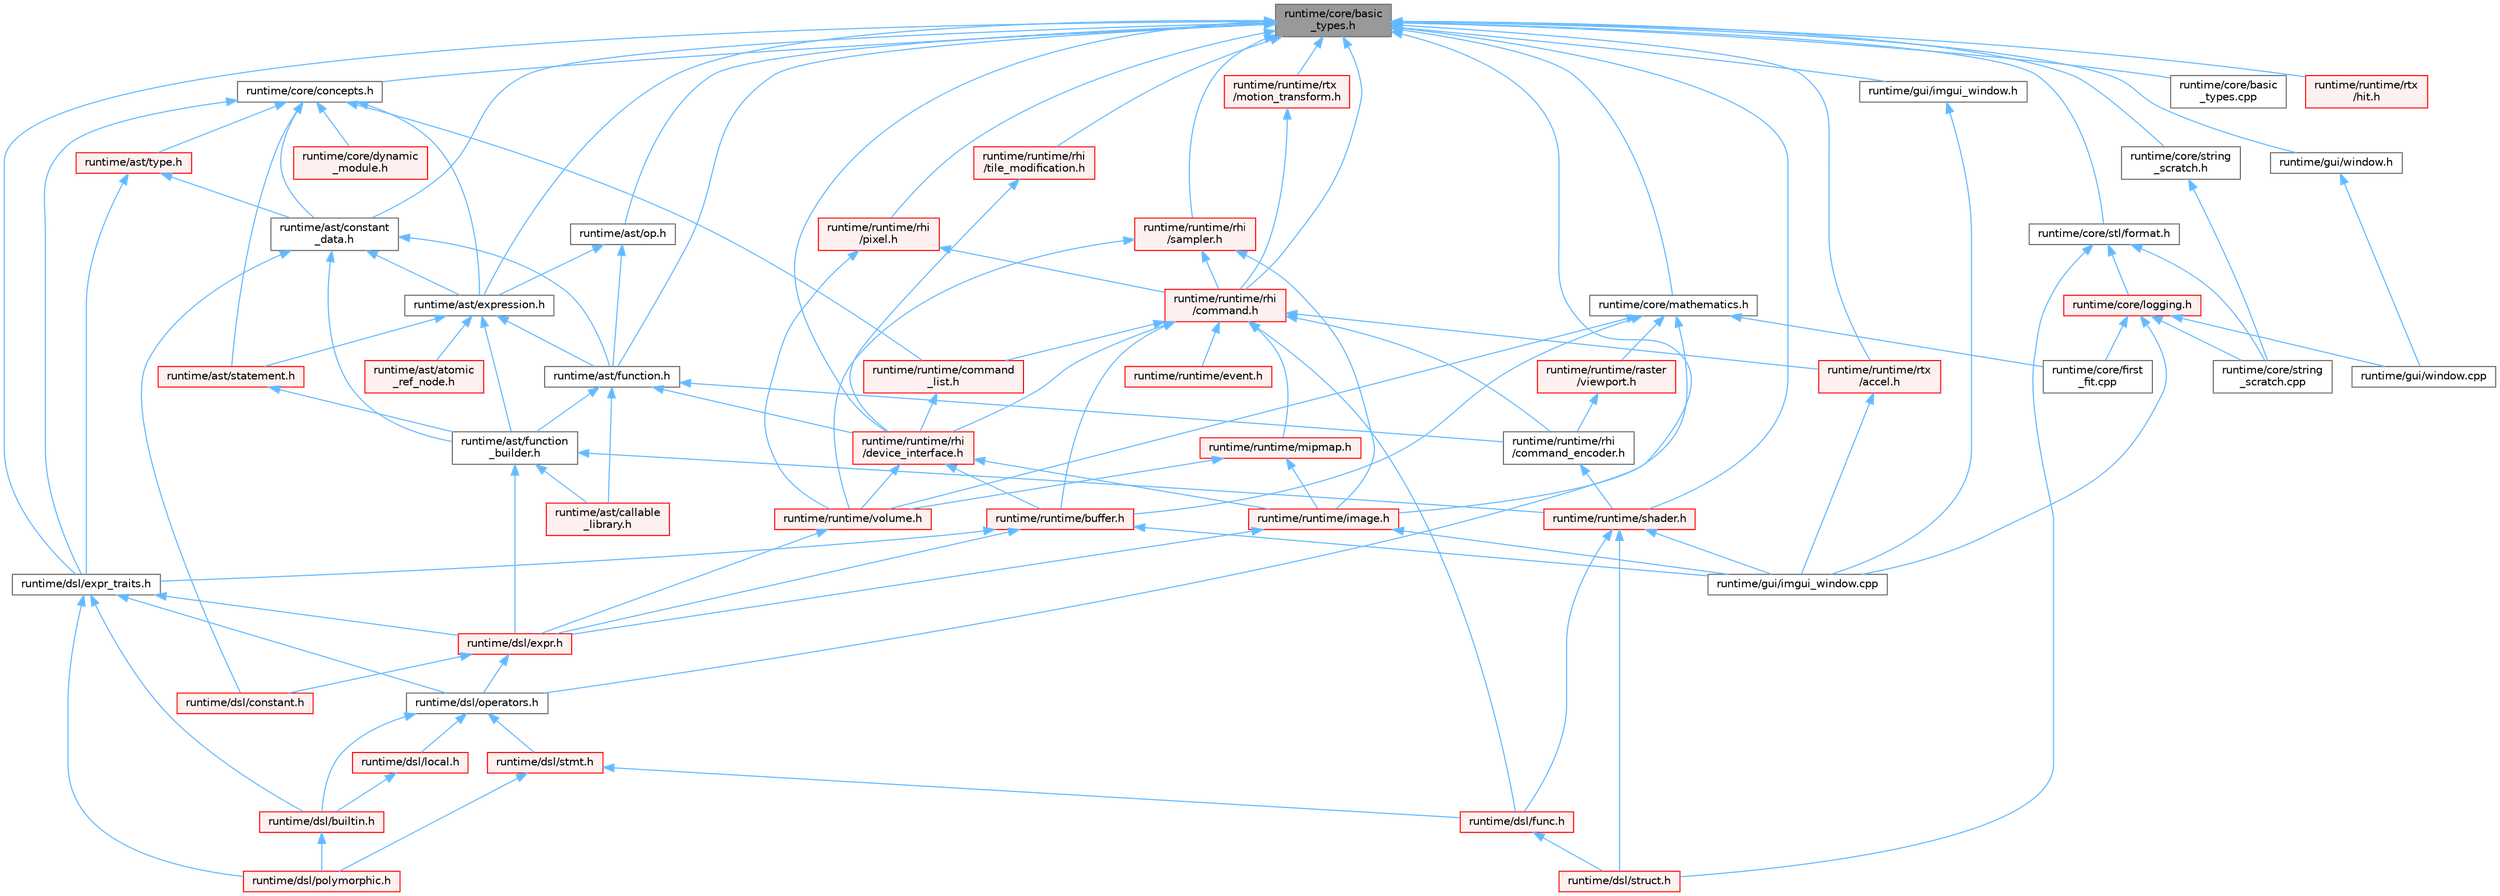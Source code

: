 digraph "runtime/core/basic_types.h"
{
 // LATEX_PDF_SIZE
  bgcolor="transparent";
  edge [fontname=Helvetica,fontsize=10,labelfontname=Helvetica,labelfontsize=10];
  node [fontname=Helvetica,fontsize=10,shape=box,height=0.2,width=0.4];
  Node1 [id="Node000001",label="runtime/core/basic\l_types.h",height=0.2,width=0.4,color="gray40", fillcolor="grey60", style="filled", fontcolor="black",tooltip=" "];
  Node1 -> Node2 [id="edge112_Node000001_Node000002",dir="back",color="steelblue1",style="solid",tooltip=" "];
  Node2 [id="Node000002",label="runtime/ast/constant\l_data.h",height=0.2,width=0.4,color="grey40", fillcolor="white", style="filled",URL="$constant__data_8h.html",tooltip=" "];
  Node2 -> Node3 [id="edge113_Node000002_Node000003",dir="back",color="steelblue1",style="solid",tooltip=" "];
  Node3 [id="Node000003",label="runtime/ast/expression.h",height=0.2,width=0.4,color="grey40", fillcolor="white", style="filled",URL="$expression_8h.html",tooltip=" "];
  Node3 -> Node4 [id="edge114_Node000003_Node000004",dir="back",color="steelblue1",style="solid",tooltip=" "];
  Node4 [id="Node000004",label="runtime/ast/atomic\l_ref_node.h",height=0.2,width=0.4,color="red", fillcolor="#FFF0F0", style="filled",URL="$atomic__ref__node_8h.html",tooltip=" "];
  Node3 -> Node24 [id="edge115_Node000003_Node000024",dir="back",color="steelblue1",style="solid",tooltip=" "];
  Node24 [id="Node000024",label="runtime/ast/function.h",height=0.2,width=0.4,color="grey40", fillcolor="white", style="filled",URL="$ast_2function_8h.html",tooltip=" "];
  Node24 -> Node25 [id="edge116_Node000024_Node000025",dir="back",color="steelblue1",style="solid",tooltip=" "];
  Node25 [id="Node000025",label="runtime/ast/callable\l_library.h",height=0.2,width=0.4,color="red", fillcolor="#FFF0F0", style="filled",URL="$ast_2callable__library_8h.html",tooltip=" "];
  Node24 -> Node26 [id="edge117_Node000024_Node000026",dir="back",color="steelblue1",style="solid",tooltip=" "];
  Node26 [id="Node000026",label="runtime/ast/function\l_builder.h",height=0.2,width=0.4,color="grey40", fillcolor="white", style="filled",URL="$function__builder_8h.html",tooltip=" "];
  Node26 -> Node25 [id="edge118_Node000026_Node000025",dir="back",color="steelblue1",style="solid",tooltip=" "];
  Node26 -> Node27 [id="edge119_Node000026_Node000027",dir="back",color="steelblue1",style="solid",tooltip=" "];
  Node27 [id="Node000027",label="runtime/dsl/expr.h",height=0.2,width=0.4,color="red", fillcolor="#FFF0F0", style="filled",URL="$expr_8h.html",tooltip=" "];
  Node27 -> Node28 [id="edge120_Node000027_Node000028",dir="back",color="steelblue1",style="solid",tooltip=" "];
  Node28 [id="Node000028",label="runtime/dsl/constant.h",height=0.2,width=0.4,color="red", fillcolor="#FFF0F0", style="filled",URL="$constant_8h.html",tooltip=" "];
  Node27 -> Node29 [id="edge121_Node000027_Node000029",dir="back",color="steelblue1",style="solid",tooltip=" "];
  Node29 [id="Node000029",label="runtime/dsl/operators.h",height=0.2,width=0.4,color="grey40", fillcolor="white", style="filled",URL="$operators_8h.html",tooltip=" "];
  Node29 -> Node30 [id="edge122_Node000029_Node000030",dir="back",color="steelblue1",style="solid",tooltip=" "];
  Node30 [id="Node000030",label="runtime/dsl/builtin.h",height=0.2,width=0.4,color="red", fillcolor="#FFF0F0", style="filled",URL="$builtin_8h.html",tooltip=" "];
  Node30 -> Node31 [id="edge123_Node000030_Node000031",dir="back",color="steelblue1",style="solid",tooltip=" "];
  Node31 [id="Node000031",label="runtime/dsl/polymorphic.h",height=0.2,width=0.4,color="red", fillcolor="#FFF0F0", style="filled",URL="$polymorphic_8h.html",tooltip=" "];
  Node29 -> Node32 [id="edge124_Node000029_Node000032",dir="back",color="steelblue1",style="solid",tooltip=" "];
  Node32 [id="Node000032",label="runtime/dsl/local.h",height=0.2,width=0.4,color="red", fillcolor="#FFF0F0", style="filled",URL="$local_8h.html",tooltip=" "];
  Node32 -> Node30 [id="edge125_Node000032_Node000030",dir="back",color="steelblue1",style="solid",tooltip=" "];
  Node29 -> Node33 [id="edge126_Node000029_Node000033",dir="back",color="steelblue1",style="solid",tooltip=" "];
  Node33 [id="Node000033",label="runtime/dsl/stmt.h",height=0.2,width=0.4,color="red", fillcolor="#FFF0F0", style="filled",URL="$stmt_8h.html",tooltip=" "];
  Node33 -> Node7 [id="edge127_Node000033_Node000007",dir="back",color="steelblue1",style="solid",tooltip=" "];
  Node7 [id="Node000007",label="runtime/dsl/func.h",height=0.2,width=0.4,color="red", fillcolor="#FFF0F0", style="filled",URL="$func_8h.html",tooltip=" "];
  Node7 -> Node13 [id="edge128_Node000007_Node000013",dir="back",color="steelblue1",style="solid",tooltip=" "];
  Node13 [id="Node000013",label="runtime/dsl/struct.h",height=0.2,width=0.4,color="red", fillcolor="#FFF0F0", style="filled",URL="$struct_8h.html",tooltip=" "];
  Node33 -> Node31 [id="edge129_Node000033_Node000031",dir="back",color="steelblue1",style="solid",tooltip=" "];
  Node26 -> Node37 [id="edge130_Node000026_Node000037",dir="back",color="steelblue1",style="solid",tooltip=" "];
  Node37 [id="Node000037",label="runtime/runtime/shader.h",height=0.2,width=0.4,color="red", fillcolor="#FFF0F0", style="filled",URL="$shader_8h.html",tooltip=" "];
  Node37 -> Node7 [id="edge131_Node000037_Node000007",dir="back",color="steelblue1",style="solid",tooltip=" "];
  Node37 -> Node13 [id="edge132_Node000037_Node000013",dir="back",color="steelblue1",style="solid",tooltip=" "];
  Node37 -> Node11 [id="edge133_Node000037_Node000011",dir="back",color="steelblue1",style="solid",tooltip=" "];
  Node11 [id="Node000011",label="runtime/gui/imgui_window.cpp",height=0.2,width=0.4,color="grey40", fillcolor="white", style="filled",URL="$imgui__window_8cpp.html",tooltip=" "];
  Node24 -> Node38 [id="edge134_Node000024_Node000038",dir="back",color="steelblue1",style="solid",tooltip=" "];
  Node38 [id="Node000038",label="runtime/runtime/rhi\l/command_encoder.h",height=0.2,width=0.4,color="grey40", fillcolor="white", style="filled",URL="$command__encoder_8h.html",tooltip=" "];
  Node38 -> Node37 [id="edge135_Node000038_Node000037",dir="back",color="steelblue1",style="solid",tooltip=" "];
  Node24 -> Node39 [id="edge136_Node000024_Node000039",dir="back",color="steelblue1",style="solid",tooltip=" "];
  Node39 [id="Node000039",label="runtime/runtime/rhi\l/device_interface.h",height=0.2,width=0.4,color="red", fillcolor="#FFF0F0", style="filled",URL="$device__interface_8h.html",tooltip=" "];
  Node39 -> Node40 [id="edge137_Node000039_Node000040",dir="back",color="steelblue1",style="solid",tooltip=" "];
  Node40 [id="Node000040",label="runtime/runtime/buffer.h",height=0.2,width=0.4,color="red", fillcolor="#FFF0F0", style="filled",URL="$buffer_8h.html",tooltip=" "];
  Node40 -> Node27 [id="edge138_Node000040_Node000027",dir="back",color="steelblue1",style="solid",tooltip=" "];
  Node40 -> Node41 [id="edge139_Node000040_Node000041",dir="back",color="steelblue1",style="solid",tooltip=" "];
  Node41 [id="Node000041",label="runtime/dsl/expr_traits.h",height=0.2,width=0.4,color="grey40", fillcolor="white", style="filled",URL="$expr__traits_8h.html",tooltip=" "];
  Node41 -> Node30 [id="edge140_Node000041_Node000030",dir="back",color="steelblue1",style="solid",tooltip=" "];
  Node41 -> Node27 [id="edge141_Node000041_Node000027",dir="back",color="steelblue1",style="solid",tooltip=" "];
  Node41 -> Node29 [id="edge142_Node000041_Node000029",dir="back",color="steelblue1",style="solid",tooltip=" "];
  Node41 -> Node31 [id="edge143_Node000041_Node000031",dir="back",color="steelblue1",style="solid",tooltip=" "];
  Node40 -> Node11 [id="edge144_Node000040_Node000011",dir="back",color="steelblue1",style="solid",tooltip=" "];
  Node39 -> Node47 [id="edge145_Node000039_Node000047",dir="back",color="steelblue1",style="solid",tooltip=" "];
  Node47 [id="Node000047",label="runtime/runtime/image.h",height=0.2,width=0.4,color="red", fillcolor="#FFF0F0", style="filled",URL="$image_8h.html",tooltip=" "];
  Node47 -> Node27 [id="edge146_Node000047_Node000027",dir="back",color="steelblue1",style="solid",tooltip=" "];
  Node47 -> Node11 [id="edge147_Node000047_Node000011",dir="back",color="steelblue1",style="solid",tooltip=" "];
  Node39 -> Node51 [id="edge148_Node000039_Node000051",dir="back",color="steelblue1",style="solid",tooltip=" "];
  Node51 [id="Node000051",label="runtime/runtime/volume.h",height=0.2,width=0.4,color="red", fillcolor="#FFF0F0", style="filled",URL="$volume_8h.html",tooltip=" "];
  Node51 -> Node27 [id="edge149_Node000051_Node000027",dir="back",color="steelblue1",style="solid",tooltip=" "];
  Node3 -> Node26 [id="edge150_Node000003_Node000026",dir="back",color="steelblue1",style="solid",tooltip=" "];
  Node3 -> Node53 [id="edge151_Node000003_Node000053",dir="back",color="steelblue1",style="solid",tooltip=" "];
  Node53 [id="Node000053",label="runtime/ast/statement.h",height=0.2,width=0.4,color="red", fillcolor="#FFF0F0", style="filled",URL="$statement_8h.html",tooltip=" "];
  Node53 -> Node26 [id="edge152_Node000053_Node000026",dir="back",color="steelblue1",style="solid",tooltip=" "];
  Node2 -> Node24 [id="edge153_Node000002_Node000024",dir="back",color="steelblue1",style="solid",tooltip=" "];
  Node2 -> Node26 [id="edge154_Node000002_Node000026",dir="back",color="steelblue1",style="solid",tooltip=" "];
  Node2 -> Node28 [id="edge155_Node000002_Node000028",dir="back",color="steelblue1",style="solid",tooltip=" "];
  Node1 -> Node3 [id="edge156_Node000001_Node000003",dir="back",color="steelblue1",style="solid",tooltip=" "];
  Node1 -> Node24 [id="edge157_Node000001_Node000024",dir="back",color="steelblue1",style="solid",tooltip=" "];
  Node1 -> Node54 [id="edge158_Node000001_Node000054",dir="back",color="steelblue1",style="solid",tooltip=" "];
  Node54 [id="Node000054",label="runtime/ast/op.h",height=0.2,width=0.4,color="grey40", fillcolor="white", style="filled",URL="$op_8h.html",tooltip=" "];
  Node54 -> Node3 [id="edge159_Node000054_Node000003",dir="back",color="steelblue1",style="solid",tooltip=" "];
  Node54 -> Node24 [id="edge160_Node000054_Node000024",dir="back",color="steelblue1",style="solid",tooltip=" "];
  Node1 -> Node55 [id="edge161_Node000001_Node000055",dir="back",color="steelblue1",style="solid",tooltip=" "];
  Node55 [id="Node000055",label="runtime/core/basic\l_types.cpp",height=0.2,width=0.4,color="grey40", fillcolor="white", style="filled",URL="$basic__types_8cpp.html",tooltip=" "];
  Node1 -> Node56 [id="edge162_Node000001_Node000056",dir="back",color="steelblue1",style="solid",tooltip=" "];
  Node56 [id="Node000056",label="runtime/core/concepts.h",height=0.2,width=0.4,color="grey40", fillcolor="white", style="filled",URL="$concepts_8h.html",tooltip=" "];
  Node56 -> Node2 [id="edge163_Node000056_Node000002",dir="back",color="steelblue1",style="solid",tooltip=" "];
  Node56 -> Node3 [id="edge164_Node000056_Node000003",dir="back",color="steelblue1",style="solid",tooltip=" "];
  Node56 -> Node53 [id="edge165_Node000056_Node000053",dir="back",color="steelblue1",style="solid",tooltip=" "];
  Node56 -> Node57 [id="edge166_Node000056_Node000057",dir="back",color="steelblue1",style="solid",tooltip=" "];
  Node57 [id="Node000057",label="runtime/ast/type.h",height=0.2,width=0.4,color="red", fillcolor="#FFF0F0", style="filled",URL="$type_8h.html",tooltip=" "];
  Node57 -> Node2 [id="edge167_Node000057_Node000002",dir="back",color="steelblue1",style="solid",tooltip=" "];
  Node57 -> Node41 [id="edge168_Node000057_Node000041",dir="back",color="steelblue1",style="solid",tooltip=" "];
  Node56 -> Node63 [id="edge169_Node000056_Node000063",dir="back",color="steelblue1",style="solid",tooltip=" "];
  Node63 [id="Node000063",label="runtime/core/dynamic\l_module.h",height=0.2,width=0.4,color="red", fillcolor="#FFF0F0", style="filled",URL="$dynamic__module_8h.html",tooltip=" "];
  Node56 -> Node41 [id="edge170_Node000056_Node000041",dir="back",color="steelblue1",style="solid",tooltip=" "];
  Node56 -> Node65 [id="edge171_Node000056_Node000065",dir="back",color="steelblue1",style="solid",tooltip=" "];
  Node65 [id="Node000065",label="runtime/runtime/command\l_list.h",height=0.2,width=0.4,color="red", fillcolor="#FFF0F0", style="filled",URL="$command__list_8h.html",tooltip=" "];
  Node65 -> Node39 [id="edge172_Node000065_Node000039",dir="back",color="steelblue1",style="solid",tooltip=" "];
  Node1 -> Node66 [id="edge173_Node000001_Node000066",dir="back",color="steelblue1",style="solid",tooltip=" "];
  Node66 [id="Node000066",label="runtime/core/mathematics.h",height=0.2,width=0.4,color="grey40", fillcolor="white", style="filled",URL="$mathematics_8h.html",tooltip=" "];
  Node66 -> Node67 [id="edge174_Node000066_Node000067",dir="back",color="steelblue1",style="solid",tooltip=" "];
  Node67 [id="Node000067",label="runtime/core/first\l_fit.cpp",height=0.2,width=0.4,color="grey40", fillcolor="white", style="filled",URL="$first__fit_8cpp.html",tooltip=" "];
  Node66 -> Node40 [id="edge175_Node000066_Node000040",dir="back",color="steelblue1",style="solid",tooltip=" "];
  Node66 -> Node47 [id="edge176_Node000066_Node000047",dir="back",color="steelblue1",style="solid",tooltip=" "];
  Node66 -> Node68 [id="edge177_Node000066_Node000068",dir="back",color="steelblue1",style="solid",tooltip=" "];
  Node68 [id="Node000068",label="runtime/runtime/raster\l/viewport.h",height=0.2,width=0.4,color="red", fillcolor="#FFF0F0", style="filled",URL="$viewport_8h.html",tooltip=" "];
  Node68 -> Node38 [id="edge178_Node000068_Node000038",dir="back",color="steelblue1",style="solid",tooltip=" "];
  Node66 -> Node51 [id="edge179_Node000066_Node000051",dir="back",color="steelblue1",style="solid",tooltip=" "];
  Node1 -> Node69 [id="edge180_Node000001_Node000069",dir="back",color="steelblue1",style="solid",tooltip=" "];
  Node69 [id="Node000069",label="runtime/core/stl/format.h",height=0.2,width=0.4,color="grey40", fillcolor="white", style="filled",URL="$core_2stl_2format_8h.html",tooltip=" "];
  Node69 -> Node70 [id="edge181_Node000069_Node000070",dir="back",color="steelblue1",style="solid",tooltip=" "];
  Node70 [id="Node000070",label="runtime/core/logging.h",height=0.2,width=0.4,color="red", fillcolor="#FFF0F0", style="filled",URL="$logging_8h.html",tooltip=" "];
  Node70 -> Node67 [id="edge182_Node000070_Node000067",dir="back",color="steelblue1",style="solid",tooltip=" "];
  Node70 -> Node76 [id="edge183_Node000070_Node000076",dir="back",color="steelblue1",style="solid",tooltip=" "];
  Node76 [id="Node000076",label="runtime/core/string\l_scratch.cpp",height=0.2,width=0.4,color="grey40", fillcolor="white", style="filled",URL="$string__scratch_8cpp.html",tooltip=" "];
  Node70 -> Node11 [id="edge184_Node000070_Node000011",dir="back",color="steelblue1",style="solid",tooltip=" "];
  Node70 -> Node77 [id="edge185_Node000070_Node000077",dir="back",color="steelblue1",style="solid",tooltip=" "];
  Node77 [id="Node000077",label="runtime/gui/window.cpp",height=0.2,width=0.4,color="grey40", fillcolor="white", style="filled",URL="$window_8cpp.html",tooltip=" "];
  Node69 -> Node76 [id="edge186_Node000069_Node000076",dir="back",color="steelblue1",style="solid",tooltip=" "];
  Node69 -> Node13 [id="edge187_Node000069_Node000013",dir="back",color="steelblue1",style="solid",tooltip=" "];
  Node1 -> Node78 [id="edge188_Node000001_Node000078",dir="back",color="steelblue1",style="solid",tooltip=" "];
  Node78 [id="Node000078",label="runtime/core/string\l_scratch.h",height=0.2,width=0.4,color="grey40", fillcolor="white", style="filled",URL="$string__scratch_8h.html",tooltip=" "];
  Node78 -> Node76 [id="edge189_Node000078_Node000076",dir="back",color="steelblue1",style="solid",tooltip=" "];
  Node1 -> Node41 [id="edge190_Node000001_Node000041",dir="back",color="steelblue1",style="solid",tooltip=" "];
  Node1 -> Node29 [id="edge191_Node000001_Node000029",dir="back",color="steelblue1",style="solid",tooltip=" "];
  Node1 -> Node45 [id="edge192_Node000001_Node000045",dir="back",color="steelblue1",style="solid",tooltip=" "];
  Node45 [id="Node000045",label="runtime/gui/imgui_window.h",height=0.2,width=0.4,color="grey40", fillcolor="white", style="filled",URL="$imgui__window_8h.html",tooltip=" "];
  Node45 -> Node11 [id="edge193_Node000045_Node000011",dir="back",color="steelblue1",style="solid",tooltip=" "];
  Node1 -> Node79 [id="edge194_Node000001_Node000079",dir="back",color="steelblue1",style="solid",tooltip=" "];
  Node79 [id="Node000079",label="runtime/gui/window.h",height=0.2,width=0.4,color="grey40", fillcolor="white", style="filled",URL="$window_8h.html",tooltip=" "];
  Node79 -> Node77 [id="edge195_Node000079_Node000077",dir="back",color="steelblue1",style="solid",tooltip=" "];
  Node1 -> Node80 [id="edge196_Node000001_Node000080",dir="back",color="steelblue1",style="solid",tooltip=" "];
  Node80 [id="Node000080",label="runtime/runtime/rhi\l/command.h",height=0.2,width=0.4,color="red", fillcolor="#FFF0F0", style="filled",URL="$command_8h.html",tooltip=" "];
  Node80 -> Node7 [id="edge197_Node000080_Node000007",dir="back",color="steelblue1",style="solid",tooltip=" "];
  Node80 -> Node40 [id="edge198_Node000080_Node000040",dir="back",color="steelblue1",style="solid",tooltip=" "];
  Node80 -> Node65 [id="edge199_Node000080_Node000065",dir="back",color="steelblue1",style="solid",tooltip=" "];
  Node80 -> Node81 [id="edge200_Node000080_Node000081",dir="back",color="steelblue1",style="solid",tooltip=" "];
  Node81 [id="Node000081",label="runtime/runtime/event.h",height=0.2,width=0.4,color="red", fillcolor="#FFF0F0", style="filled",URL="$event_8h.html",tooltip=" "];
  Node80 -> Node82 [id="edge201_Node000080_Node000082",dir="back",color="steelblue1",style="solid",tooltip=" "];
  Node82 [id="Node000082",label="runtime/runtime/mipmap.h",height=0.2,width=0.4,color="red", fillcolor="#FFF0F0", style="filled",URL="$mipmap_8h.html",tooltip=" "];
  Node82 -> Node47 [id="edge202_Node000082_Node000047",dir="back",color="steelblue1",style="solid",tooltip=" "];
  Node82 -> Node51 [id="edge203_Node000082_Node000051",dir="back",color="steelblue1",style="solid",tooltip=" "];
  Node80 -> Node38 [id="edge204_Node000080_Node000038",dir="back",color="steelblue1",style="solid",tooltip=" "];
  Node80 -> Node39 [id="edge205_Node000080_Node000039",dir="back",color="steelblue1",style="solid",tooltip=" "];
  Node80 -> Node83 [id="edge206_Node000080_Node000083",dir="back",color="steelblue1",style="solid",tooltip=" "];
  Node83 [id="Node000083",label="runtime/runtime/rtx\l/accel.h",height=0.2,width=0.4,color="red", fillcolor="#FFF0F0", style="filled",URL="$runtime_2rtx_2accel_8h.html",tooltip=" "];
  Node83 -> Node11 [id="edge207_Node000083_Node000011",dir="back",color="steelblue1",style="solid",tooltip=" "];
  Node1 -> Node39 [id="edge208_Node000001_Node000039",dir="back",color="steelblue1",style="solid",tooltip=" "];
  Node1 -> Node85 [id="edge209_Node000001_Node000085",dir="back",color="steelblue1",style="solid",tooltip=" "];
  Node85 [id="Node000085",label="runtime/runtime/rhi\l/pixel.h",height=0.2,width=0.4,color="red", fillcolor="#FFF0F0", style="filled",URL="$pixel_8h.html",tooltip=" "];
  Node85 -> Node80 [id="edge210_Node000085_Node000080",dir="back",color="steelblue1",style="solid",tooltip=" "];
  Node85 -> Node51 [id="edge211_Node000085_Node000051",dir="back",color="steelblue1",style="solid",tooltip=" "];
  Node1 -> Node88 [id="edge212_Node000001_Node000088",dir="back",color="steelblue1",style="solid",tooltip=" "];
  Node88 [id="Node000088",label="runtime/runtime/rhi\l/sampler.h",height=0.2,width=0.4,color="red", fillcolor="#FFF0F0", style="filled",URL="$sampler_8h.html",tooltip=" "];
  Node88 -> Node47 [id="edge213_Node000088_Node000047",dir="back",color="steelblue1",style="solid",tooltip=" "];
  Node88 -> Node80 [id="edge214_Node000088_Node000080",dir="back",color="steelblue1",style="solid",tooltip=" "];
  Node88 -> Node51 [id="edge215_Node000088_Node000051",dir="back",color="steelblue1",style="solid",tooltip=" "];
  Node1 -> Node89 [id="edge216_Node000001_Node000089",dir="back",color="steelblue1",style="solid",tooltip=" "];
  Node89 [id="Node000089",label="runtime/runtime/rhi\l/tile_modification.h",height=0.2,width=0.4,color="red", fillcolor="#FFF0F0", style="filled",URL="$tile__modification_8h.html",tooltip=" "];
  Node89 -> Node39 [id="edge217_Node000089_Node000039",dir="back",color="steelblue1",style="solid",tooltip=" "];
  Node1 -> Node83 [id="edge218_Node000001_Node000083",dir="back",color="steelblue1",style="solid",tooltip=" "];
  Node1 -> Node90 [id="edge219_Node000001_Node000090",dir="back",color="steelblue1",style="solid",tooltip=" "];
  Node90 [id="Node000090",label="runtime/runtime/rtx\l/hit.h",height=0.2,width=0.4,color="red", fillcolor="#FFF0F0", style="filled",URL="$runtime_2rtx_2hit_8h.html",tooltip=" "];
  Node1 -> Node91 [id="edge220_Node000001_Node000091",dir="back",color="steelblue1",style="solid",tooltip=" "];
  Node91 [id="Node000091",label="runtime/runtime/rtx\l/motion_transform.h",height=0.2,width=0.4,color="red", fillcolor="#FFF0F0", style="filled",URL="$motion__transform_8h.html",tooltip=" "];
  Node91 -> Node80 [id="edge221_Node000091_Node000080",dir="back",color="steelblue1",style="solid",tooltip=" "];
  Node1 -> Node37 [id="edge222_Node000001_Node000037",dir="back",color="steelblue1",style="solid",tooltip=" "];
}
